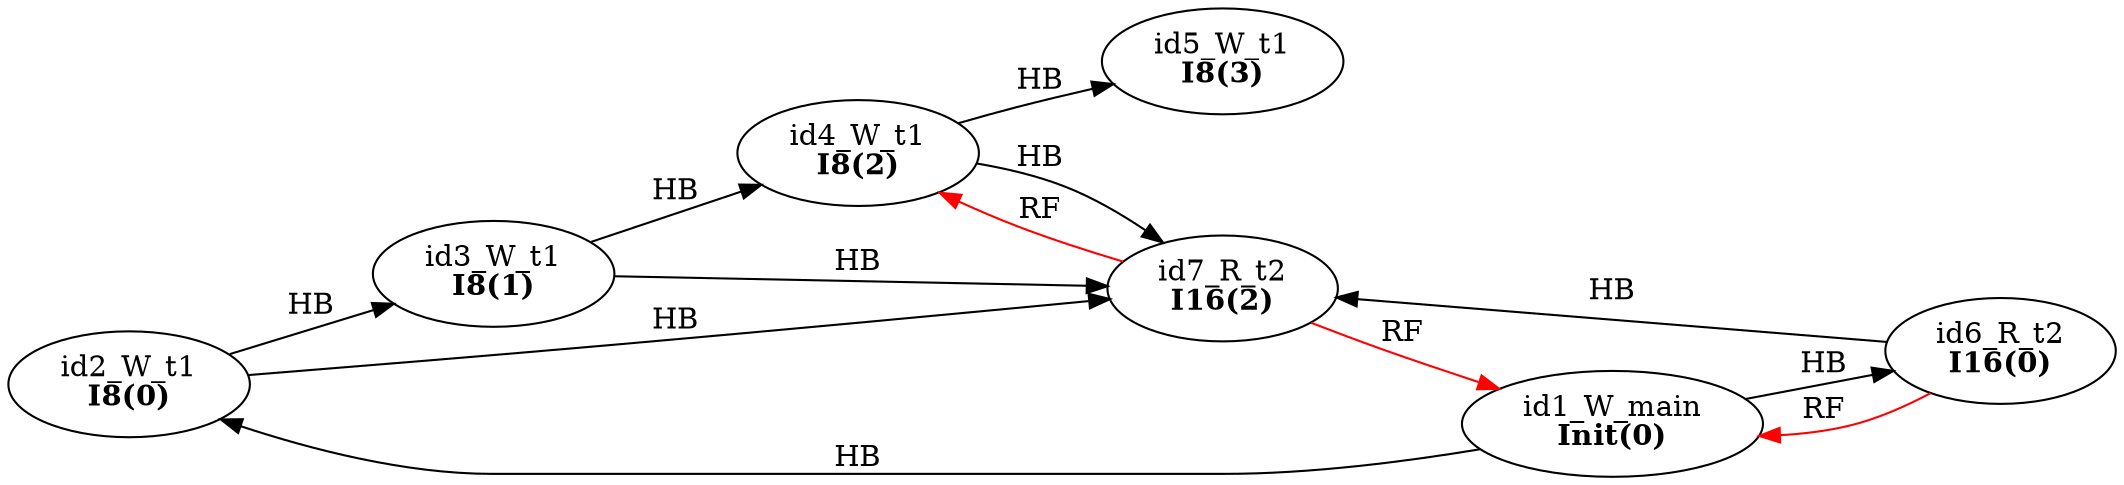 digraph memory_model {
rankdir=LR;
splines=true; esep=0.5;
id2_W_t1 -> id3_W_t1 [label = "HB", color="black"];
id3_W_t1 -> id4_W_t1 [label = "HB", color="black"];
id4_W_t1 -> id5_W_t1 [label = "HB", color="black"];
id6_R_t2 -> id7_R_t2 [label = "HB", color="black"];
id1_W_main -> id2_W_t1 [label = "HB", color="black"];
id1_W_main -> id6_R_t2 [label = "HB", color="black"];
id2_W_t1 -> id7_R_t2 [label = "HB", color="black"];
id3_W_t1 -> id7_R_t2 [label = "HB", color="black"];
id4_W_t1 -> id7_R_t2 [label = "HB", color="black"];
id6_R_t2 -> id1_W_main [label = "RF", color="red"];
id7_R_t2 -> id1_W_main [label = "RF", color="red"];
id7_R_t2 -> id4_W_t1 [label = "RF", color="red"];
id1_W_main [label=<id1_W_main<br/><B>Init(0)</B>>, pos="2.5,8!"]
id2_W_t1 [label=<id2_W_t1<br/><B>I8(0)</B>>, pos="0,6!"]
id3_W_t1 [label=<id3_W_t1<br/><B>I8(1)</B>>, pos="0,4!"]
id4_W_t1 [label=<id4_W_t1<br/><B>I8(2)</B>>, pos="0,2!"]
id5_W_t1 [label=<id5_W_t1<br/><B>I8(3)</B>>, pos="0,0!"]
id6_R_t2 [label=<id6_R_t2<br/><B>I16(0)</B>>, pos="5,6!"]
id7_R_t2 [label=<id7_R_t2<br/><B>I16(2)</B>>, pos="5,4!"]
}